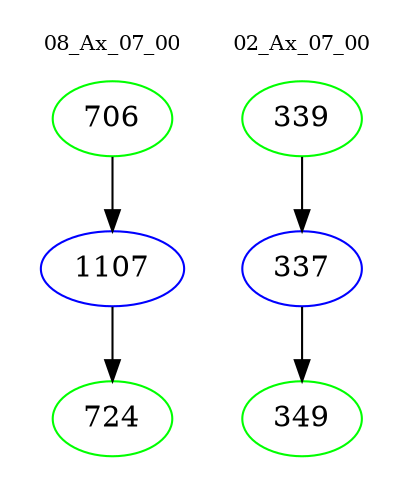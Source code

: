 digraph{
subgraph cluster_0 {
color = white
label = "08_Ax_07_00";
fontsize=10;
T0_706 [label="706", color="green"]
T0_706 -> T0_1107 [color="black"]
T0_1107 [label="1107", color="blue"]
T0_1107 -> T0_724 [color="black"]
T0_724 [label="724", color="green"]
}
subgraph cluster_1 {
color = white
label = "02_Ax_07_00";
fontsize=10;
T1_339 [label="339", color="green"]
T1_339 -> T1_337 [color="black"]
T1_337 [label="337", color="blue"]
T1_337 -> T1_349 [color="black"]
T1_349 [label="349", color="green"]
}
}
